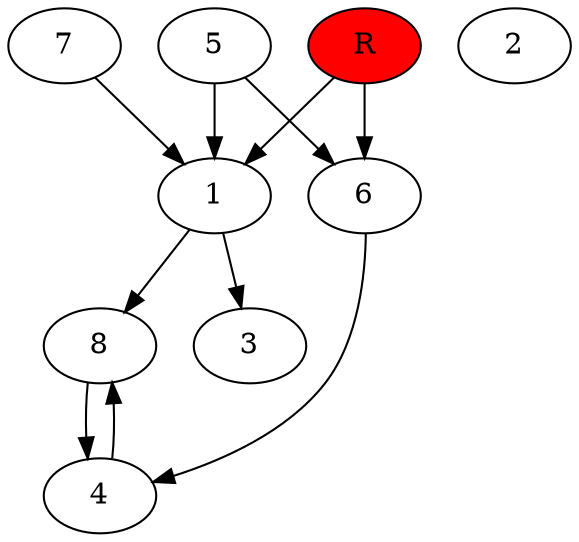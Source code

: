 digraph prb39678 {
	1
	2
	3
	4
	5
	6
	7
	8
	R [fillcolor="#ff0000" style=filled]
	1 -> 3
	1 -> 8
	4 -> 8
	5 -> 1
	5 -> 6
	6 -> 4
	7 -> 1
	8 -> 4
	R -> 1
	R -> 6
}
